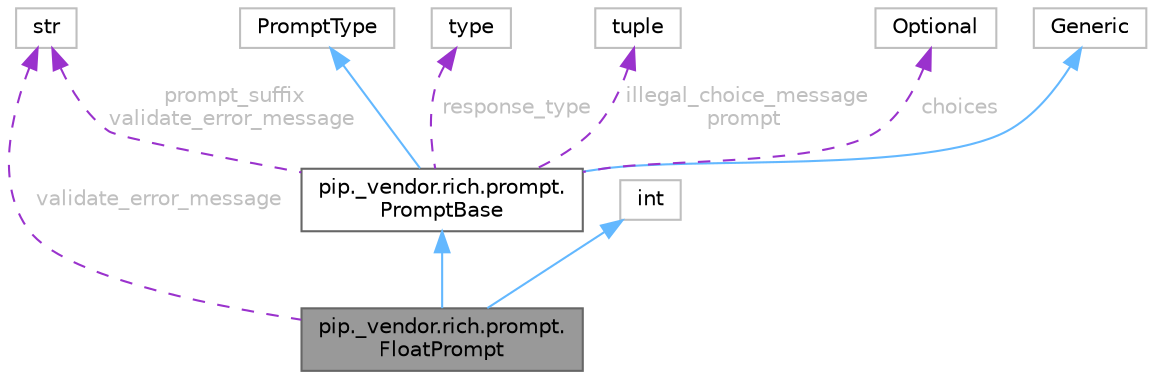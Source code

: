 digraph "pip._vendor.rich.prompt.FloatPrompt"
{
 // LATEX_PDF_SIZE
  bgcolor="transparent";
  edge [fontname=Helvetica,fontsize=10,labelfontname=Helvetica,labelfontsize=10];
  node [fontname=Helvetica,fontsize=10,shape=box,height=0.2,width=0.4];
  Node1 [id="Node000001",label="pip._vendor.rich.prompt.\lFloatPrompt",height=0.2,width=0.4,color="gray40", fillcolor="grey60", style="filled", fontcolor="black",tooltip=" "];
  Node2 -> Node1 [id="edge10_Node000001_Node000002",dir="back",color="steelblue1",style="solid",tooltip=" "];
  Node2 [id="Node000002",label="pip._vendor.rich.prompt.\lPromptBase",height=0.2,width=0.4,color="gray40", fillcolor="white", style="filled",URL="$d7/d8e/classpip_1_1__vendor_1_1rich_1_1prompt_1_1PromptBase.html",tooltip=" "];
  Node3 -> Node2 [id="edge11_Node000002_Node000003",dir="back",color="steelblue1",style="solid",tooltip=" "];
  Node3 [id="Node000003",label="Generic",height=0.2,width=0.4,color="grey75", fillcolor="white", style="filled",URL="$d7/d8b/classGeneric.html",tooltip=" "];
  Node4 -> Node2 [id="edge12_Node000002_Node000004",dir="back",color="steelblue1",style="solid",tooltip=" "];
  Node4 [id="Node000004",label="PromptType",height=0.2,width=0.4,color="grey75", fillcolor="white", style="filled",URL="$dd/dd8/classPromptType.html",tooltip=" "];
  Node5 -> Node2 [id="edge13_Node000002_Node000005",dir="back",color="darkorchid3",style="dashed",tooltip=" ",label=" response_type",fontcolor="grey" ];
  Node5 [id="Node000005",label="type",height=0.2,width=0.4,color="grey75", fillcolor="white", style="filled",tooltip=" "];
  Node6 -> Node2 [id="edge14_Node000002_Node000006",dir="back",color="darkorchid3",style="dashed",tooltip=" ",label=" prompt_suffix\nvalidate_error_message",fontcolor="grey" ];
  Node6 [id="Node000006",label="str",height=0.2,width=0.4,color="grey75", fillcolor="white", style="filled",tooltip=" "];
  Node7 -> Node2 [id="edge15_Node000002_Node000007",dir="back",color="darkorchid3",style="dashed",tooltip=" ",label=" illegal_choice_message\nprompt",fontcolor="grey" ];
  Node7 [id="Node000007",label="tuple",height=0.2,width=0.4,color="grey75", fillcolor="white", style="filled",tooltip=" "];
  Node8 -> Node2 [id="edge16_Node000002_Node000008",dir="back",color="darkorchid3",style="dashed",tooltip=" ",label=" choices",fontcolor="grey" ];
  Node8 [id="Node000008",label="Optional",height=0.2,width=0.4,color="grey75", fillcolor="white", style="filled",tooltip=" "];
  Node9 -> Node1 [id="edge17_Node000001_Node000009",dir="back",color="steelblue1",style="solid",tooltip=" "];
  Node9 [id="Node000009",label="int",height=0.2,width=0.4,color="grey75", fillcolor="white", style="filled",tooltip=" "];
  Node6 -> Node1 [id="edge18_Node000001_Node000006",dir="back",color="darkorchid3",style="dashed",tooltip=" ",label=" validate_error_message",fontcolor="grey" ];
}

